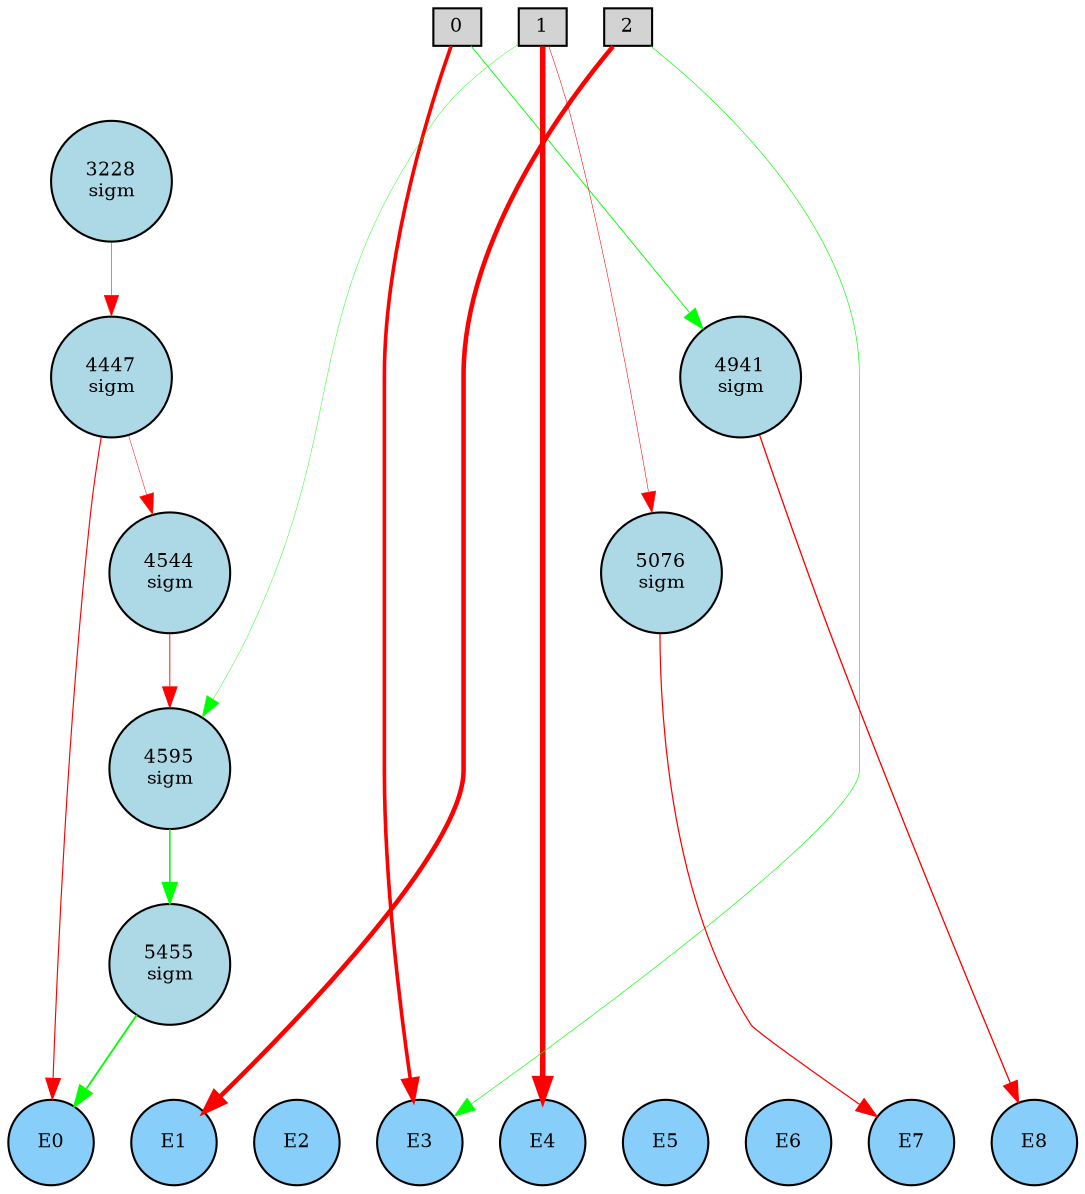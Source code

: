 digraph {
	node [fontsize=9 height=0.2 shape=circle width=0.2]
	subgraph inputs {
		node [shape=box style=filled]
		rank=source
		0 [fillcolor=lightgray]
		1 [fillcolor=lightgray]
		0 -> 1 [style=invis]
		2 [fillcolor=lightgray]
		1 -> 2 [style=invis]
	}
	subgraph outputs {
		node [style=filled]
		rank=sink
		E0 [fillcolor=lightskyblue fontsize=9 height=0.2 shape=circle width=0.2]
		E1 [fillcolor=lightskyblue fontsize=9 height=0.2 shape=circle width=0.2]
		E0 -> E1 [style=invis]
		E2 [fillcolor=lightskyblue fontsize=9 height=0.2 shape=circle width=0.2]
		E1 -> E2 [style=invis]
		E3 [fillcolor=lightskyblue fontsize=9 height=0.2 shape=circle width=0.2]
		E2 -> E3 [style=invis]
		E4 [fillcolor=lightskyblue fontsize=9 height=0.2 shape=circle width=0.2]
		E3 -> E4 [style=invis]
		E5 [fillcolor=lightskyblue fontsize=9 height=0.2 shape=circle width=0.2]
		E4 -> E5 [style=invis]
		E6 [fillcolor=lightskyblue fontsize=9 height=0.2 shape=circle width=0.2]
		E5 -> E6 [style=invis]
		E7 [fillcolor=lightskyblue fontsize=9 height=0.2 shape=circle width=0.2]
		E6 -> E7 [style=invis]
		E8 [fillcolor=lightskyblue fontsize=9 height=0.2 shape=circle width=0.2]
		E7 -> E8 [style=invis]
	}
	4544 [label="4544
sigm" fillcolor=lightblue style=filled]
	4447 [label="4447
sigm" fillcolor=lightblue style=filled]
	4941 [label="4941
sigm" fillcolor=lightblue style=filled]
	5455 [label="5455
sigm" fillcolor=lightblue style=filled]
	3228 [label="3228
sigm" fillcolor=lightblue style=filled]
	4595 [label="4595
sigm" fillcolor=lightblue style=filled]
	5076 [label="5076
sigm" fillcolor=lightblue style=filled]
	1 -> E4 [color=red penwidth=2.642194157563048 style=solid]
	0 -> E3 [color=red penwidth=1.7294593577813875 style=solid]
	2 -> E1 [color=red penwidth=2.1821496687396222 style=solid]
	3228 -> 4447 [color=red penwidth=0.2674228562630284 style=solid]
	0 -> 4941 [color=green penwidth=0.4399345340475692 style=solid]
	5076 -> E7 [color=red penwidth=0.5913023793128023 style=solid]
	1 -> 4595 [color=green penwidth=0.2065748658614105 style=solid]
	2 -> E3 [color=green penwidth=0.3166077745713851 style=solid]
	4447 -> 4544 [color=red penwidth=0.22554026994433718 style=solid]
	1 -> 5076 [color=red penwidth=0.26135471721095227 style=solid]
	4447 -> E0 [color=red penwidth=0.5509077352945072 style=solid]
	4595 -> 5455 [color=green penwidth=0.764538212115759 style=solid]
	5455 -> E0 [color=green penwidth=0.8785995061645074 style=solid]
	4941 -> E8 [color=red penwidth=0.6352666674802597 style=solid]
	4544 -> 4595 [color=red penwidth=0.439673556396566 style=solid]
}
